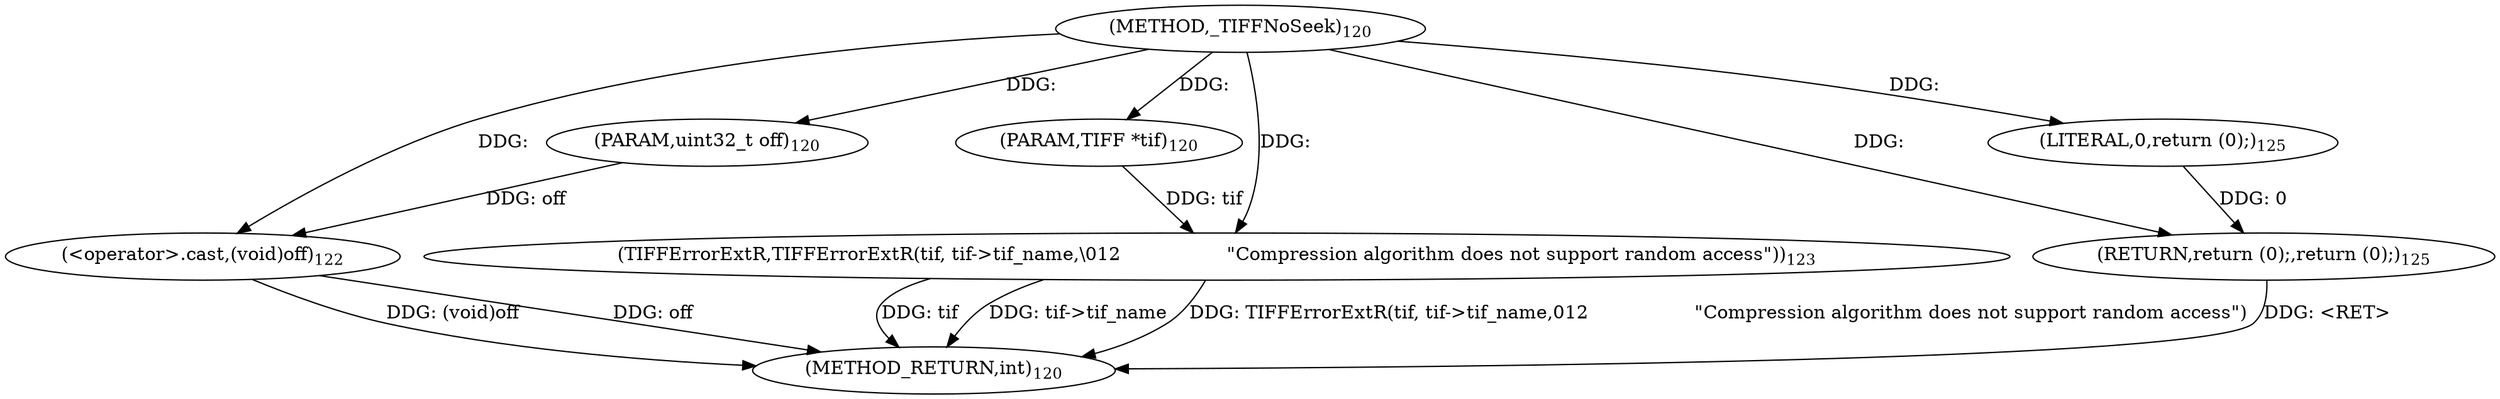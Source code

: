 digraph "_TIFFNoSeek" {  
"1892" [label = <(METHOD,_TIFFNoSeek)<SUB>120</SUB>> ]
"1907" [label = <(METHOD_RETURN,int)<SUB>120</SUB>> ]
"1893" [label = <(PARAM,TIFF *tif)<SUB>120</SUB>> ]
"1894" [label = <(PARAM,uint32_t off)<SUB>120</SUB>> ]
"1896" [label = <(&lt;operator&gt;.cast,(void)off)<SUB>122</SUB>> ]
"1899" [label = <(TIFFErrorExtR,TIFFErrorExtR(tif, tif-&gt;tif_name,\012                  &quot;Compression algorithm does not support random access&quot;))<SUB>123</SUB>> ]
"1905" [label = <(RETURN,return (0);,return (0);)<SUB>125</SUB>> ]
"1906" [label = <(LITERAL,0,return (0);)<SUB>125</SUB>> ]
  "1905" -> "1907"  [ label = "DDG: &lt;RET&gt;"] 
  "1896" -> "1907"  [ label = "DDG: off"] 
  "1896" -> "1907"  [ label = "DDG: (void)off"] 
  "1899" -> "1907"  [ label = "DDG: tif"] 
  "1899" -> "1907"  [ label = "DDG: tif-&gt;tif_name"] 
  "1899" -> "1907"  [ label = "DDG: TIFFErrorExtR(tif, tif-&gt;tif_name,\012                  &quot;Compression algorithm does not support random access&quot;)"] 
  "1892" -> "1893"  [ label = "DDG: "] 
  "1892" -> "1894"  [ label = "DDG: "] 
  "1894" -> "1896"  [ label = "DDG: off"] 
  "1892" -> "1896"  [ label = "DDG: "] 
  "1906" -> "1905"  [ label = "DDG: 0"] 
  "1892" -> "1905"  [ label = "DDG: "] 
  "1893" -> "1899"  [ label = "DDG: tif"] 
  "1892" -> "1899"  [ label = "DDG: "] 
  "1892" -> "1906"  [ label = "DDG: "] 
}
